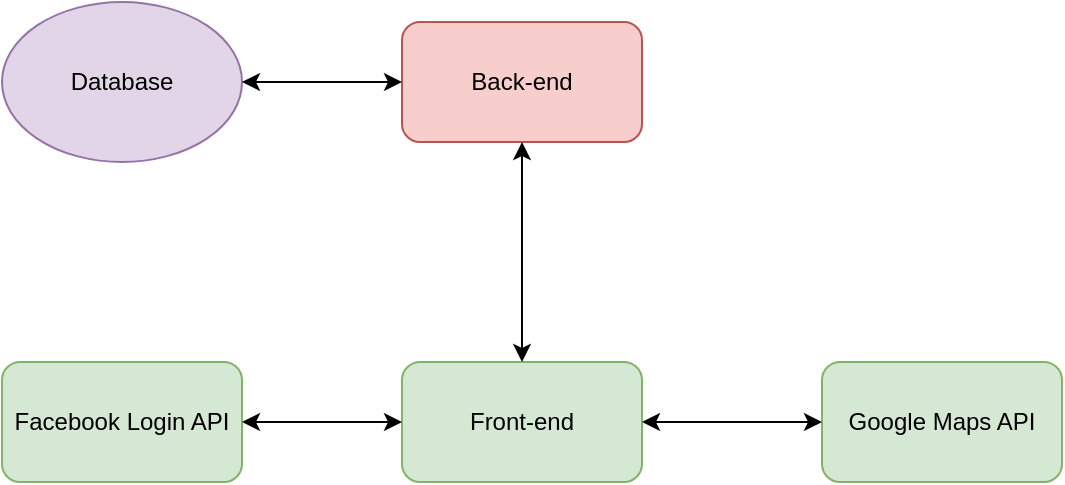 <mxfile version="11.3.0" type="device" pages="1"><diagram id="fEPRPZxCMauiKOg4MpW4" name="Page-1"><mxGraphModel dx="1182" dy="683" grid="1" gridSize="10" guides="1" tooltips="1" connect="1" arrows="1" fold="1" page="1" pageScale="1" pageWidth="850" pageHeight="1100" math="0" shadow="0"><root><mxCell id="0"/><mxCell id="1" parent="0"/><mxCell id="7j-Zbx_wdC0Cc70Rrgzi-1" value="Front-end" style="rounded=1;whiteSpace=wrap;html=1;fillColor=#d5e8d4;strokeColor=#82b366;" vertex="1" parent="1"><mxGeometry x="340" y="380" width="120" height="60" as="geometry"/></mxCell><mxCell id="7j-Zbx_wdC0Cc70Rrgzi-2" value="Back-end" style="rounded=1;whiteSpace=wrap;html=1;fillColor=#f8cecc;strokeColor=#b85450;" vertex="1" parent="1"><mxGeometry x="340" y="210" width="120" height="60" as="geometry"/></mxCell><mxCell id="7j-Zbx_wdC0Cc70Rrgzi-3" value="Google Maps API" style="rounded=1;whiteSpace=wrap;html=1;fillColor=#d5e8d4;strokeColor=#82b366;" vertex="1" parent="1"><mxGeometry x="550" y="380" width="120" height="60" as="geometry"/></mxCell><mxCell id="7j-Zbx_wdC0Cc70Rrgzi-4" value="" style="endArrow=classic;startArrow=classic;html=1;entryX=0;entryY=0.5;entryDx=0;entryDy=0;" edge="1" parent="1" source="7j-Zbx_wdC0Cc70Rrgzi-1" target="7j-Zbx_wdC0Cc70Rrgzi-3"><mxGeometry width="50" height="50" relative="1" as="geometry"><mxPoint x="340" y="510" as="sourcePoint"/><mxPoint x="390" y="460" as="targetPoint"/></mxGeometry></mxCell><mxCell id="7j-Zbx_wdC0Cc70Rrgzi-5" value="" style="endArrow=classic;startArrow=classic;html=1;entryX=0.5;entryY=1;entryDx=0;entryDy=0;" edge="1" parent="1" source="7j-Zbx_wdC0Cc70Rrgzi-1" target="7j-Zbx_wdC0Cc70Rrgzi-2"><mxGeometry width="50" height="50" relative="1" as="geometry"><mxPoint x="340" y="510" as="sourcePoint"/><mxPoint x="390" y="460" as="targetPoint"/></mxGeometry></mxCell><mxCell id="7j-Zbx_wdC0Cc70Rrgzi-6" value="Database" style="ellipse;whiteSpace=wrap;html=1;fillColor=#e1d5e7;strokeColor=#9673a6;" vertex="1" parent="1"><mxGeometry x="140" y="200" width="120" height="80" as="geometry"/></mxCell><mxCell id="7j-Zbx_wdC0Cc70Rrgzi-8" value="" style="endArrow=classic;startArrow=classic;html=1;entryX=0;entryY=0.5;entryDx=0;entryDy=0;exitX=1;exitY=0.5;exitDx=0;exitDy=0;" edge="1" parent="1" source="7j-Zbx_wdC0Cc70Rrgzi-6" target="7j-Zbx_wdC0Cc70Rrgzi-2"><mxGeometry width="50" height="50" relative="1" as="geometry"><mxPoint x="140" y="510" as="sourcePoint"/><mxPoint x="190" y="460" as="targetPoint"/></mxGeometry></mxCell><mxCell id="7j-Zbx_wdC0Cc70Rrgzi-9" value="Facebook Login API" style="rounded=1;whiteSpace=wrap;html=1;fillColor=#d5e8d4;strokeColor=#82b366;" vertex="1" parent="1"><mxGeometry x="140" y="380" width="120" height="60" as="geometry"/></mxCell><mxCell id="7j-Zbx_wdC0Cc70Rrgzi-10" value="" style="endArrow=classic;startArrow=classic;html=1;entryX=0;entryY=0.5;entryDx=0;entryDy=0;exitX=1;exitY=0.5;exitDx=0;exitDy=0;" edge="1" parent="1" source="7j-Zbx_wdC0Cc70Rrgzi-9" target="7j-Zbx_wdC0Cc70Rrgzi-1"><mxGeometry width="50" height="50" relative="1" as="geometry"><mxPoint x="140" y="510" as="sourcePoint"/><mxPoint x="190" y="460" as="targetPoint"/></mxGeometry></mxCell></root></mxGraphModel></diagram></mxfile>